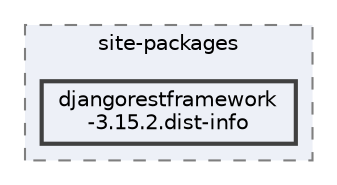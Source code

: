 digraph "env/lib/python3.12/site-packages/djangorestframework-3.15.2.dist-info"
{
 // LATEX_PDF_SIZE
  bgcolor="transparent";
  edge [fontname=Helvetica,fontsize=10,labelfontname=Helvetica,labelfontsize=10];
  node [fontname=Helvetica,fontsize=10,shape=box,height=0.2,width=0.4];
  compound=true
  subgraph clusterdir_9ed114b829ee44716c2ce801f69393bc {
    graph [ bgcolor="#edf0f7", pencolor="grey50", label="site-packages", fontname=Helvetica,fontsize=10 style="filled,dashed", URL="dir_9ed114b829ee44716c2ce801f69393bc.html",tooltip=""]
  dir_deccc140395db59dc75d6119df08423f [label="djangorestframework\l-3.15.2.dist-info", fillcolor="#edf0f7", color="grey25", style="filled,bold", URL="dir_deccc140395db59dc75d6119df08423f.html",tooltip=""];
  }
}
